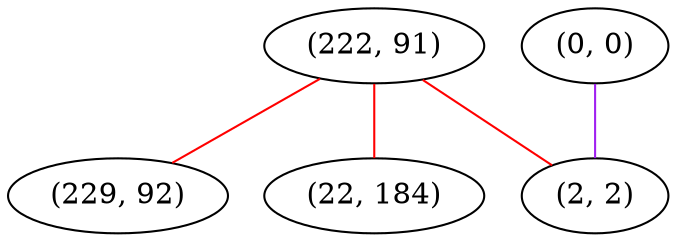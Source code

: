 graph "" {
"(222, 91)";
"(229, 92)";
"(0, 0)";
"(22, 184)";
"(2, 2)";
"(222, 91)" -- "(229, 92)"  [color=red, key=0, weight=1];
"(222, 91)" -- "(22, 184)"  [color=red, key=0, weight=1];
"(222, 91)" -- "(2, 2)"  [color=red, key=0, weight=1];
"(0, 0)" -- "(2, 2)"  [color=purple, key=0, weight=4];
}
